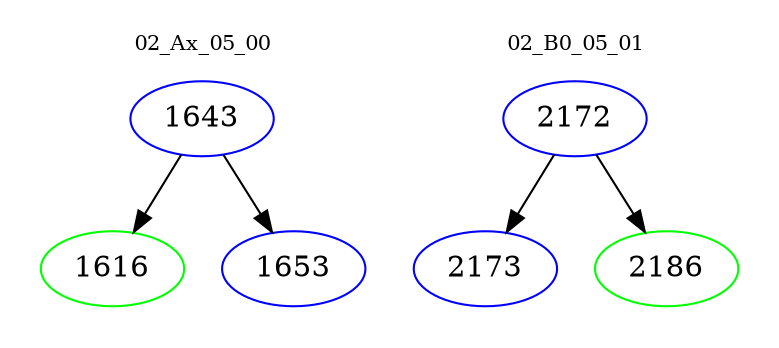 digraph{
subgraph cluster_0 {
color = white
label = "02_Ax_05_00";
fontsize=10;
T0_1643 [label="1643", color="blue"]
T0_1643 -> T0_1616 [color="black"]
T0_1616 [label="1616", color="green"]
T0_1643 -> T0_1653 [color="black"]
T0_1653 [label="1653", color="blue"]
}
subgraph cluster_1 {
color = white
label = "02_B0_05_01";
fontsize=10;
T1_2172 [label="2172", color="blue"]
T1_2172 -> T1_2173 [color="black"]
T1_2173 [label="2173", color="blue"]
T1_2172 -> T1_2186 [color="black"]
T1_2186 [label="2186", color="green"]
}
}
